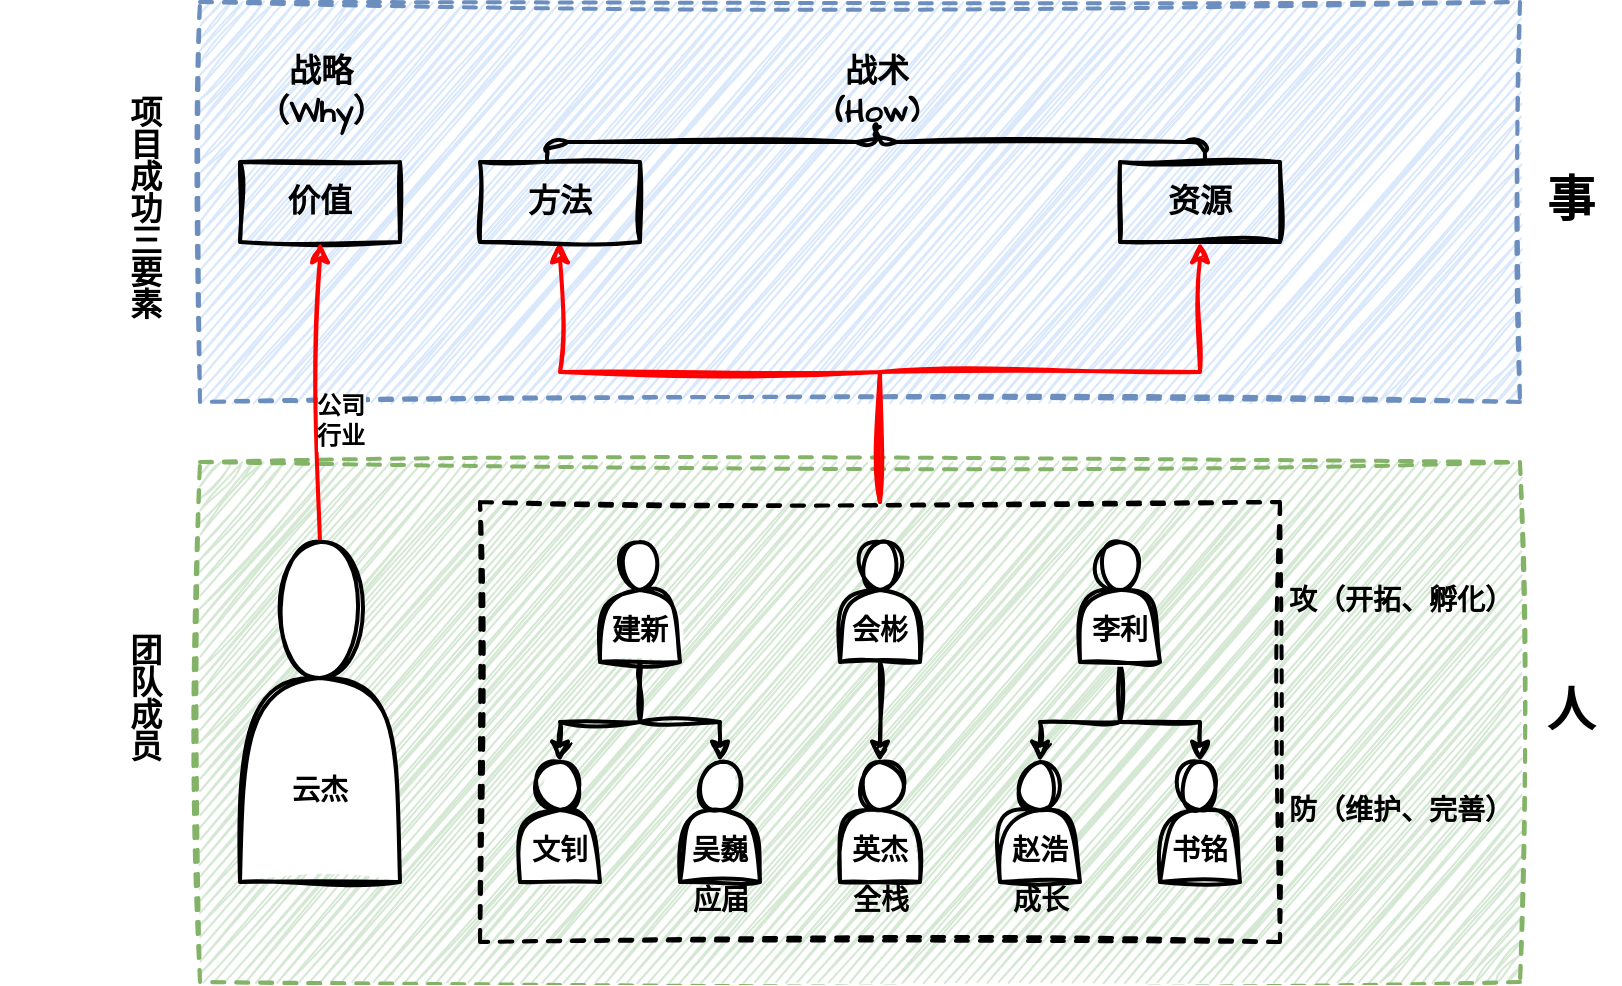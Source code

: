 <mxfile version="26.0.16">
  <diagram name="第 1 页" id="M9J6lt4R4nmGB0rUq02U">
    <mxGraphModel dx="2074" dy="1121" grid="1" gridSize="10" guides="1" tooltips="1" connect="1" arrows="1" fold="1" page="1" pageScale="1" pageWidth="827" pageHeight="1169" math="0" shadow="0">
      <root>
        <mxCell id="0" />
        <mxCell id="1" parent="0" />
        <mxCell id="r2kpWZ2bmqGQy7hEbJZy-4" value="" style="rounded=0;whiteSpace=wrap;html=1;sketch=1;hachureGap=4;jiggle=2;curveFitting=1;fontFamily=Architects Daughter;fontSource=https%3A%2F%2Ffonts.googleapis.com%2Fcss%3Ffamily%3DArchitects%2BDaughter;fillColor=#dae8fc;strokeWidth=2;dashed=1;strokeColor=#6c8ebf;" parent="1" vertex="1">
          <mxGeometry x="460" y="120" width="660" height="200" as="geometry" />
        </mxCell>
        <mxCell id="r2kpWZ2bmqGQy7hEbJZy-56" value="" style="rounded=0;whiteSpace=wrap;html=1;sketch=1;hachureGap=4;jiggle=2;curveFitting=1;fontFamily=Architects Daughter;fontSource=https%3A%2F%2Ffonts.googleapis.com%2Fcss%3Ffamily%3DArchitects%2BDaughter;fillColor=#d5e8d4;dashed=1;strokeWidth=2;strokeColor=#82b366;" parent="1" vertex="1">
          <mxGeometry x="460" y="350" width="660" height="260" as="geometry" />
        </mxCell>
        <mxCell id="r2kpWZ2bmqGQy7hEbJZy-60" style="edgeStyle=orthogonalEdgeStyle;rounded=0;sketch=1;hachureGap=4;jiggle=2;curveFitting=1;orthogonalLoop=1;jettySize=auto;html=1;exitX=0.5;exitY=0;exitDx=0;exitDy=0;entryX=0.5;entryY=1;entryDx=0;entryDy=0;fontFamily=Architects Daughter;fontSource=https%3A%2F%2Ffonts.googleapis.com%2Fcss%3Ffamily%3DArchitects%2BDaughter;strokeWidth=2;strokeColor=#FF0000;" parent="1" source="r2kpWZ2bmqGQy7hEbJZy-50" target="r2kpWZ2bmqGQy7hEbJZy-2" edge="1">
          <mxGeometry relative="1" as="geometry" />
        </mxCell>
        <mxCell id="r2kpWZ2bmqGQy7hEbJZy-61" style="edgeStyle=orthogonalEdgeStyle;rounded=0;sketch=1;hachureGap=4;jiggle=2;curveFitting=1;orthogonalLoop=1;jettySize=auto;html=1;exitX=0.5;exitY=0;exitDx=0;exitDy=0;entryX=0.5;entryY=1;entryDx=0;entryDy=0;fontFamily=Architects Daughter;fontSource=https%3A%2F%2Ffonts.googleapis.com%2Fcss%3Ffamily%3DArchitects%2BDaughter;strokeWidth=2;strokeColor=#FF0000;" parent="1" source="r2kpWZ2bmqGQy7hEbJZy-50" target="r2kpWZ2bmqGQy7hEbJZy-3" edge="1">
          <mxGeometry relative="1" as="geometry" />
        </mxCell>
        <mxCell id="r2kpWZ2bmqGQy7hEbJZy-50" value="" style="rounded=0;whiteSpace=wrap;html=1;sketch=1;hachureGap=4;jiggle=2;curveFitting=1;fontFamily=Architects Daughter;fontSource=https%3A%2F%2Ffonts.googleapis.com%2Fcss%3Ffamily%3DArchitects%2BDaughter;fillColor=none;dashed=1;strokeWidth=2;" parent="1" vertex="1">
          <mxGeometry x="600" y="370" width="400" height="220" as="geometry" />
        </mxCell>
        <mxCell id="r2kpWZ2bmqGQy7hEbJZy-1" value="&lt;b&gt;&lt;font style=&quot;font-size: 16px;&quot;&gt;价值&lt;/font&gt;&lt;/b&gt;" style="rounded=0;whiteSpace=wrap;html=1;sketch=1;hachureGap=4;jiggle=2;curveFitting=1;fontFamily=Architects Daughter;fontSource=https%3A%2F%2Ffonts.googleapis.com%2Fcss%3Ffamily%3DArchitects%2BDaughter;fillColor=none;strokeWidth=2;" parent="1" vertex="1">
          <mxGeometry x="480" y="200" width="80" height="40" as="geometry" />
        </mxCell>
        <mxCell id="r2kpWZ2bmqGQy7hEbJZy-2" value="&lt;span style=&quot;font-size: 16px;&quot;&gt;&lt;b&gt;方法&lt;/b&gt;&lt;/span&gt;" style="rounded=0;whiteSpace=wrap;html=1;sketch=1;hachureGap=4;jiggle=2;curveFitting=1;fontFamily=Architects Daughter;fontSource=https%3A%2F%2Ffonts.googleapis.com%2Fcss%3Ffamily%3DArchitects%2BDaughter;fillColor=none;strokeWidth=2;" parent="1" vertex="1">
          <mxGeometry x="600" y="200" width="80" height="40" as="geometry" />
        </mxCell>
        <mxCell id="r2kpWZ2bmqGQy7hEbJZy-3" value="&lt;span style=&quot;font-size: 16px;&quot;&gt;&lt;b&gt;资源&lt;/b&gt;&lt;/span&gt;" style="rounded=0;whiteSpace=wrap;html=1;sketch=1;hachureGap=4;jiggle=2;curveFitting=1;fontFamily=Architects Daughter;fontSource=https%3A%2F%2Ffonts.googleapis.com%2Fcss%3Ffamily%3DArchitects%2BDaughter;fillColor=none;strokeWidth=2;" parent="1" vertex="1">
          <mxGeometry x="920" y="200" width="80" height="40" as="geometry" />
        </mxCell>
        <mxCell id="r2kpWZ2bmqGQy7hEbJZy-5" value="" style="shape=curlyBracket;whiteSpace=wrap;html=1;rounded=1;labelPosition=left;verticalLabelPosition=middle;align=right;verticalAlign=middle;sketch=1;hachureGap=4;jiggle=2;curveFitting=1;fontFamily=Architects Daughter;fontSource=https%3A%2F%2Ffonts.googleapis.com%2Fcss%3Ffamily%3DArchitects%2BDaughter;strokeWidth=2;rotation=90;" parent="1" vertex="1">
          <mxGeometry x="788.13" y="25.63" width="20" height="328.75" as="geometry" />
        </mxCell>
        <mxCell id="r2kpWZ2bmqGQy7hEbJZy-6" value="&lt;b&gt;&lt;font style=&quot;font-size: 16px;&quot;&gt;战术&lt;/font&gt;&lt;/b&gt;&lt;div&gt;&lt;b&gt;&lt;font style=&quot;font-size: 16px;&quot;&gt;(How)&lt;/font&gt;&lt;/b&gt;&lt;/div&gt;" style="text;html=1;align=center;verticalAlign=middle;resizable=0;points=[];autosize=1;strokeColor=none;fillColor=none;fontFamily=Architects Daughter;fontSource=https%3A%2F%2Ffonts.googleapis.com%2Fcss%3Ffamily%3DArchitects%2BDaughter;" parent="1" vertex="1">
          <mxGeometry x="763.13" y="140" width="70" height="50" as="geometry" />
        </mxCell>
        <mxCell id="r2kpWZ2bmqGQy7hEbJZy-7" value="&lt;b&gt;&lt;font style=&quot;font-size: 16px;&quot;&gt;战略&lt;/font&gt;&lt;/b&gt;&lt;div&gt;&lt;b&gt;&lt;font style=&quot;font-size: 16px;&quot;&gt;（Why）&lt;/font&gt;&lt;/b&gt;&lt;/div&gt;" style="text;html=1;align=center;verticalAlign=middle;resizable=0;points=[];autosize=1;strokeColor=none;fillColor=none;fontFamily=Architects Daughter;fontSource=https%3A%2F%2Ffonts.googleapis.com%2Fcss%3Ffamily%3DArchitects%2BDaughter;" parent="1" vertex="1">
          <mxGeometry x="475" y="140" width="90" height="50" as="geometry" />
        </mxCell>
        <mxCell id="r2kpWZ2bmqGQy7hEbJZy-8" value="&lt;font style=&quot;font-size: 16px;&quot;&gt;&lt;b&gt;项目成功三要素&lt;/b&gt;&lt;/font&gt;" style="text;html=1;align=center;verticalAlign=middle;resizable=0;points=[];autosize=1;strokeColor=none;fillColor=none;fontFamily=Architects Daughter;fontSource=https%3A%2F%2Ffonts.googleapis.com%2Fcss%3Ffamily%3DArchitects%2BDaughter;textDirection=vertical-lr;" parent="1" vertex="1">
          <mxGeometry x="360" y="220" width="140" height="30" as="geometry" />
        </mxCell>
        <mxCell id="r2kpWZ2bmqGQy7hEbJZy-39" style="edgeStyle=orthogonalEdgeStyle;rounded=0;sketch=1;hachureGap=4;jiggle=2;curveFitting=1;orthogonalLoop=1;jettySize=auto;html=1;exitX=0.5;exitY=1;exitDx=0;exitDy=0;entryX=0.5;entryY=0;entryDx=0;entryDy=0;fontFamily=Architects Daughter;fontSource=https%3A%2F%2Ffonts.googleapis.com%2Fcss%3Ffamily%3DArchitects%2BDaughter;strokeWidth=2;" parent="1" source="r2kpWZ2bmqGQy7hEbJZy-36" target="r2kpWZ2bmqGQy7hEbJZy-37" edge="1">
          <mxGeometry relative="1" as="geometry">
            <Array as="points">
              <mxPoint x="680" y="480" />
              <mxPoint x="640" y="480" />
            </Array>
          </mxGeometry>
        </mxCell>
        <mxCell id="r2kpWZ2bmqGQy7hEbJZy-40" style="edgeStyle=orthogonalEdgeStyle;rounded=0;sketch=1;hachureGap=4;jiggle=2;curveFitting=1;orthogonalLoop=1;jettySize=auto;html=1;exitX=0.5;exitY=1;exitDx=0;exitDy=0;entryX=0.5;entryY=0;entryDx=0;entryDy=0;fontFamily=Architects Daughter;fontSource=https%3A%2F%2Ffonts.googleapis.com%2Fcss%3Ffamily%3DArchitects%2BDaughter;strokeWidth=2;" parent="1" source="r2kpWZ2bmqGQy7hEbJZy-36" target="r2kpWZ2bmqGQy7hEbJZy-38" edge="1">
          <mxGeometry relative="1" as="geometry">
            <Array as="points">
              <mxPoint x="680" y="480" />
              <mxPoint x="720" y="480" />
            </Array>
          </mxGeometry>
        </mxCell>
        <mxCell id="r2kpWZ2bmqGQy7hEbJZy-36" value="&lt;div&gt;&lt;br&gt;&lt;/div&gt;&lt;div&gt;&lt;br&gt;&lt;/div&gt;&lt;b&gt;&lt;font style=&quot;font-size: 14px;&quot;&gt;建新&lt;/font&gt;&lt;/b&gt;" style="shape=actor;whiteSpace=wrap;html=1;sketch=1;hachureGap=4;jiggle=2;curveFitting=1;fontFamily=Architects Daughter;fontSource=https%3A%2F%2Ffonts.googleapis.com%2Fcss%3Ffamily%3DArchitects%2BDaughter;strokeWidth=2;" parent="1" vertex="1">
          <mxGeometry x="660" y="390" width="40" height="60" as="geometry" />
        </mxCell>
        <mxCell id="r2kpWZ2bmqGQy7hEbJZy-37" value="&lt;div&gt;&lt;br&gt;&lt;/div&gt;&lt;div&gt;&lt;br&gt;&lt;/div&gt;&lt;b&gt;&lt;font style=&quot;font-size: 14px;&quot;&gt;文钊&lt;/font&gt;&lt;/b&gt;" style="shape=actor;whiteSpace=wrap;html=1;sketch=1;hachureGap=4;jiggle=2;curveFitting=1;fontFamily=Architects Daughter;fontSource=https%3A%2F%2Ffonts.googleapis.com%2Fcss%3Ffamily%3DArchitects%2BDaughter;strokeWidth=2;" parent="1" vertex="1">
          <mxGeometry x="620" y="500" width="40" height="60" as="geometry" />
        </mxCell>
        <mxCell id="r2kpWZ2bmqGQy7hEbJZy-38" value="&lt;div&gt;&lt;br&gt;&lt;/div&gt;&lt;div&gt;&lt;br&gt;&lt;/div&gt;&lt;b&gt;&lt;font style=&quot;font-size: 14px;&quot;&gt;吴巍&lt;/font&gt;&lt;/b&gt;" style="shape=actor;whiteSpace=wrap;html=1;sketch=1;hachureGap=4;jiggle=2;curveFitting=1;fontFamily=Architects Daughter;fontSource=https%3A%2F%2Ffonts.googleapis.com%2Fcss%3Ffamily%3DArchitects%2BDaughter;strokeWidth=2;" parent="1" vertex="1">
          <mxGeometry x="700" y="500" width="40" height="60" as="geometry" />
        </mxCell>
        <mxCell id="r2kpWZ2bmqGQy7hEbJZy-43" style="edgeStyle=orthogonalEdgeStyle;rounded=0;sketch=1;hachureGap=4;jiggle=2;curveFitting=1;orthogonalLoop=1;jettySize=auto;html=1;exitX=0.5;exitY=1;exitDx=0;exitDy=0;entryX=0.5;entryY=0;entryDx=0;entryDy=0;fontFamily=Architects Daughter;fontSource=https%3A%2F%2Ffonts.googleapis.com%2Fcss%3Ffamily%3DArchitects%2BDaughter;strokeWidth=2;" parent="1" source="r2kpWZ2bmqGQy7hEbJZy-41" target="r2kpWZ2bmqGQy7hEbJZy-42" edge="1">
          <mxGeometry relative="1" as="geometry" />
        </mxCell>
        <mxCell id="r2kpWZ2bmqGQy7hEbJZy-41" value="&lt;div&gt;&lt;br&gt;&lt;/div&gt;&lt;div&gt;&lt;br&gt;&lt;/div&gt;&lt;b&gt;&lt;font style=&quot;font-size: 14px;&quot;&gt;会彬&lt;/font&gt;&lt;/b&gt;" style="shape=actor;whiteSpace=wrap;html=1;sketch=1;hachureGap=4;jiggle=2;curveFitting=1;fontFamily=Architects Daughter;fontSource=https%3A%2F%2Ffonts.googleapis.com%2Fcss%3Ffamily%3DArchitects%2BDaughter;strokeWidth=2;" parent="1" vertex="1">
          <mxGeometry x="780" y="390" width="40" height="60" as="geometry" />
        </mxCell>
        <mxCell id="r2kpWZ2bmqGQy7hEbJZy-42" value="&lt;div&gt;&lt;br&gt;&lt;/div&gt;&lt;div&gt;&lt;br&gt;&lt;/div&gt;&lt;b&gt;&lt;font style=&quot;font-size: 14px;&quot;&gt;英杰&lt;/font&gt;&lt;/b&gt;" style="shape=actor;whiteSpace=wrap;html=1;sketch=1;hachureGap=4;jiggle=2;curveFitting=1;fontFamily=Architects Daughter;fontSource=https%3A%2F%2Ffonts.googleapis.com%2Fcss%3Ffamily%3DArchitects%2BDaughter;strokeWidth=2;" parent="1" vertex="1">
          <mxGeometry x="780" y="500" width="40" height="60" as="geometry" />
        </mxCell>
        <mxCell id="r2kpWZ2bmqGQy7hEbJZy-44" style="edgeStyle=orthogonalEdgeStyle;rounded=0;sketch=1;hachureGap=4;jiggle=2;curveFitting=1;orthogonalLoop=1;jettySize=auto;html=1;exitX=0.5;exitY=1;exitDx=0;exitDy=0;entryX=0.5;entryY=0;entryDx=0;entryDy=0;fontFamily=Architects Daughter;fontSource=https%3A%2F%2Ffonts.googleapis.com%2Fcss%3Ffamily%3DArchitects%2BDaughter;strokeWidth=2;" parent="1" source="r2kpWZ2bmqGQy7hEbJZy-46" target="r2kpWZ2bmqGQy7hEbJZy-47" edge="1">
          <mxGeometry relative="1" as="geometry">
            <Array as="points">
              <mxPoint x="920" y="480" />
              <mxPoint x="880" y="480" />
            </Array>
          </mxGeometry>
        </mxCell>
        <mxCell id="r2kpWZ2bmqGQy7hEbJZy-45" style="edgeStyle=orthogonalEdgeStyle;rounded=0;sketch=1;hachureGap=4;jiggle=2;curveFitting=1;orthogonalLoop=1;jettySize=auto;html=1;exitX=0.5;exitY=1;exitDx=0;exitDy=0;entryX=0.5;entryY=0;entryDx=0;entryDy=0;fontFamily=Architects Daughter;fontSource=https%3A%2F%2Ffonts.googleapis.com%2Fcss%3Ffamily%3DArchitects%2BDaughter;strokeWidth=2;" parent="1" source="r2kpWZ2bmqGQy7hEbJZy-46" target="r2kpWZ2bmqGQy7hEbJZy-48" edge="1">
          <mxGeometry relative="1" as="geometry">
            <Array as="points">
              <mxPoint x="920" y="480" />
              <mxPoint x="960" y="480" />
            </Array>
          </mxGeometry>
        </mxCell>
        <mxCell id="r2kpWZ2bmqGQy7hEbJZy-46" value="&lt;div&gt;&lt;br&gt;&lt;/div&gt;&lt;div&gt;&lt;br&gt;&lt;/div&gt;&lt;span style=&quot;font-size: 14px;&quot;&gt;&lt;b&gt;李利&lt;/b&gt;&lt;/span&gt;" style="shape=actor;whiteSpace=wrap;html=1;sketch=1;hachureGap=4;jiggle=2;curveFitting=1;fontFamily=Architects Daughter;fontSource=https%3A%2F%2Ffonts.googleapis.com%2Fcss%3Ffamily%3DArchitects%2BDaughter;strokeWidth=2;" parent="1" vertex="1">
          <mxGeometry x="900" y="390" width="40" height="60" as="geometry" />
        </mxCell>
        <mxCell id="r2kpWZ2bmqGQy7hEbJZy-47" value="&lt;div&gt;&lt;br&gt;&lt;/div&gt;&lt;div&gt;&lt;br&gt;&lt;/div&gt;&lt;b&gt;&lt;font style=&quot;font-size: 14px;&quot;&gt;赵浩&lt;/font&gt;&lt;/b&gt;" style="shape=actor;whiteSpace=wrap;html=1;sketch=1;hachureGap=4;jiggle=2;curveFitting=1;fontFamily=Architects Daughter;fontSource=https%3A%2F%2Ffonts.googleapis.com%2Fcss%3Ffamily%3DArchitects%2BDaughter;strokeWidth=2;" parent="1" vertex="1">
          <mxGeometry x="860" y="500" width="40" height="60" as="geometry" />
        </mxCell>
        <mxCell id="r2kpWZ2bmqGQy7hEbJZy-48" value="&lt;div&gt;&lt;br&gt;&lt;/div&gt;&lt;div&gt;&lt;br&gt;&lt;/div&gt;&lt;span style=&quot;font-size: 14px;&quot;&gt;&lt;b&gt;书铭&lt;/b&gt;&lt;/span&gt;" style="shape=actor;whiteSpace=wrap;html=1;sketch=1;hachureGap=4;jiggle=2;curveFitting=1;fontFamily=Architects Daughter;fontSource=https%3A%2F%2Ffonts.googleapis.com%2Fcss%3Ffamily%3DArchitects%2BDaughter;strokeWidth=2;" parent="1" vertex="1">
          <mxGeometry x="940" y="500" width="40" height="60" as="geometry" />
        </mxCell>
        <mxCell id="r2kpWZ2bmqGQy7hEbJZy-62" style="edgeStyle=orthogonalEdgeStyle;rounded=0;sketch=1;hachureGap=4;jiggle=2;curveFitting=1;orthogonalLoop=1;jettySize=auto;html=1;exitX=0.5;exitY=0;exitDx=0;exitDy=0;entryX=0.5;entryY=1;entryDx=0;entryDy=0;fontFamily=Architects Daughter;fontSource=https%3A%2F%2Ffonts.googleapis.com%2Fcss%3Ffamily%3DArchitects%2BDaughter;strokeWidth=2;strokeColor=#FF0000;" parent="1" source="r2kpWZ2bmqGQy7hEbJZy-49" target="r2kpWZ2bmqGQy7hEbJZy-1" edge="1">
          <mxGeometry relative="1" as="geometry" />
        </mxCell>
        <mxCell id="r2kpWZ2bmqGQy7hEbJZy-64" value="&lt;b&gt;&lt;font style=&quot;font-size: 12px;&quot;&gt;公司&lt;/font&gt;&lt;/b&gt;&lt;div&gt;&lt;b&gt;&lt;font style=&quot;font-size: 12px;&quot;&gt;行业&lt;/font&gt;&lt;/b&gt;&lt;/div&gt;" style="edgeLabel;html=1;align=center;verticalAlign=middle;resizable=0;points=[];sketch=1;hachureGap=4;jiggle=2;curveFitting=1;fontFamily=Architects Daughter;fontSource=https%3A%2F%2Ffonts.googleapis.com%2Fcss%3Ffamily%3DArchitects%2BDaughter;" parent="r2kpWZ2bmqGQy7hEbJZy-62" vertex="1" connectable="0">
          <mxGeometry x="-0.32" y="3" relative="1" as="geometry">
            <mxPoint x="13" y="-9" as="offset" />
          </mxGeometry>
        </mxCell>
        <mxCell id="r2kpWZ2bmqGQy7hEbJZy-49" value="&lt;div&gt;&lt;br&gt;&lt;/div&gt;&lt;div&gt;&lt;br&gt;&lt;/div&gt;&lt;b&gt;&lt;font style=&quot;font-size: 14px;&quot;&gt;&lt;div&gt;&lt;b&gt;&lt;font style=&quot;font-size: 14px;&quot;&gt;&lt;br&gt;&lt;/font&gt;&lt;/b&gt;&lt;/div&gt;&lt;div&gt;&lt;b&gt;&lt;font style=&quot;font-size: 14px;&quot;&gt;&lt;br&gt;&lt;/font&gt;&lt;/b&gt;&lt;/div&gt;&lt;div&gt;&lt;b&gt;&lt;font style=&quot;font-size: 14px;&quot;&gt;&lt;br&gt;&lt;/font&gt;&lt;/b&gt;&lt;/div&gt;云杰&lt;/font&gt;&lt;/b&gt;" style="shape=actor;whiteSpace=wrap;html=1;sketch=1;hachureGap=4;jiggle=2;curveFitting=1;fontFamily=Architects Daughter;fontSource=https%3A%2F%2Ffonts.googleapis.com%2Fcss%3Ffamily%3DArchitects%2BDaughter;strokeWidth=2;" parent="1" vertex="1">
          <mxGeometry x="480" y="390" width="80" height="170" as="geometry" />
        </mxCell>
        <mxCell id="r2kpWZ2bmqGQy7hEbJZy-51" value="&lt;b&gt;&lt;font style=&quot;font-size: 14px;&quot;&gt;全栈&lt;/font&gt;&lt;/b&gt;" style="text;html=1;align=center;verticalAlign=middle;resizable=0;points=[];autosize=1;strokeColor=none;fillColor=none;fontFamily=Architects Daughter;fontSource=https%3A%2F%2Ffonts.googleapis.com%2Fcss%3Ffamily%3DArchitects%2BDaughter;" parent="1" vertex="1">
          <mxGeometry x="775" y="555" width="50" height="30" as="geometry" />
        </mxCell>
        <mxCell id="r2kpWZ2bmqGQy7hEbJZy-52" value="&lt;b&gt;&lt;font style=&quot;font-size: 14px;&quot;&gt;成长&lt;/font&gt;&lt;/b&gt;" style="text;html=1;align=center;verticalAlign=middle;resizable=0;points=[];autosize=1;strokeColor=none;fillColor=none;fontFamily=Architects Daughter;fontSource=https%3A%2F%2Ffonts.googleapis.com%2Fcss%3Ffamily%3DArchitects%2BDaughter;" parent="1" vertex="1">
          <mxGeometry x="855" y="555" width="50" height="30" as="geometry" />
        </mxCell>
        <mxCell id="r2kpWZ2bmqGQy7hEbJZy-54" value="&lt;b&gt;&lt;font style=&quot;font-size: 14px;&quot;&gt;攻（开拓、孵化）&lt;/font&gt;&lt;/b&gt;" style="text;html=1;align=center;verticalAlign=middle;resizable=0;points=[];autosize=1;strokeColor=none;fillColor=none;fontFamily=Architects Daughter;fontSource=https%3A%2F%2Ffonts.googleapis.com%2Fcss%3Ffamily%3DArchitects%2BDaughter;" parent="1" vertex="1">
          <mxGeometry x="990" y="405" width="140" height="30" as="geometry" />
        </mxCell>
        <mxCell id="r2kpWZ2bmqGQy7hEbJZy-55" value="&lt;b&gt;&lt;font style=&quot;font-size: 14px;&quot;&gt;防（维护、完善）&lt;/font&gt;&lt;/b&gt;" style="text;html=1;align=center;verticalAlign=middle;resizable=0;points=[];autosize=1;strokeColor=none;fillColor=none;fontFamily=Architects Daughter;fontSource=https%3A%2F%2Ffonts.googleapis.com%2Fcss%3Ffamily%3DArchitects%2BDaughter;" parent="1" vertex="1">
          <mxGeometry x="990" y="510" width="140" height="30" as="geometry" />
        </mxCell>
        <mxCell id="r2kpWZ2bmqGQy7hEbJZy-57" value="&lt;font style=&quot;font-size: 16px;&quot;&gt;&lt;b&gt;团队成员&lt;/b&gt;&lt;/font&gt;" style="text;html=1;align=center;verticalAlign=middle;resizable=0;points=[];autosize=1;strokeColor=none;fillColor=none;fontFamily=Architects Daughter;fontSource=https%3A%2F%2Ffonts.googleapis.com%2Fcss%3Ffamily%3DArchitects%2BDaughter;textDirection=vertical-lr;" parent="1" vertex="1">
          <mxGeometry x="385" y="465" width="90" height="30" as="geometry" />
        </mxCell>
        <mxCell id="r2kpWZ2bmqGQy7hEbJZy-63" value="&lt;b&gt;&lt;font style=&quot;font-size: 14px;&quot;&gt;应届&lt;/font&gt;&lt;/b&gt;" style="text;html=1;align=center;verticalAlign=middle;resizable=0;points=[];autosize=1;strokeColor=none;fillColor=none;fontFamily=Architects Daughter;fontSource=https%3A%2F%2Ffonts.googleapis.com%2Fcss%3Ffamily%3DArchitects%2BDaughter;" parent="1" vertex="1">
          <mxGeometry x="695" y="555" width="50" height="30" as="geometry" />
        </mxCell>
        <mxCell id="rB78i-OftnlykE6RKzsE-1" value="&lt;b style=&quot;&quot;&gt;&lt;font style=&quot;font-size: 24px;&quot;&gt;事&lt;/font&gt;&lt;/b&gt;" style="text;html=1;align=center;verticalAlign=middle;resizable=0;points=[];autosize=1;strokeColor=none;fillColor=none;fontFamily=Architects Daughter;fontSource=https%3A%2F%2Ffonts.googleapis.com%2Fcss%3Ffamily%3DArchitects%2BDaughter;" vertex="1" parent="1">
          <mxGeometry x="1120" y="200" width="50" height="40" as="geometry" />
        </mxCell>
        <mxCell id="rB78i-OftnlykE6RKzsE-2" value="&lt;span style=&quot;font-size: 24px;&quot;&gt;&lt;b&gt;人&lt;/b&gt;&lt;/span&gt;" style="text;html=1;align=center;verticalAlign=middle;resizable=0;points=[];autosize=1;strokeColor=none;fillColor=none;fontFamily=Architects Daughter;fontSource=https%3A%2F%2Ffonts.googleapis.com%2Fcss%3Ffamily%3DArchitects%2BDaughter;" vertex="1" parent="1">
          <mxGeometry x="1120" y="455" width="50" height="40" as="geometry" />
        </mxCell>
      </root>
    </mxGraphModel>
  </diagram>
</mxfile>
